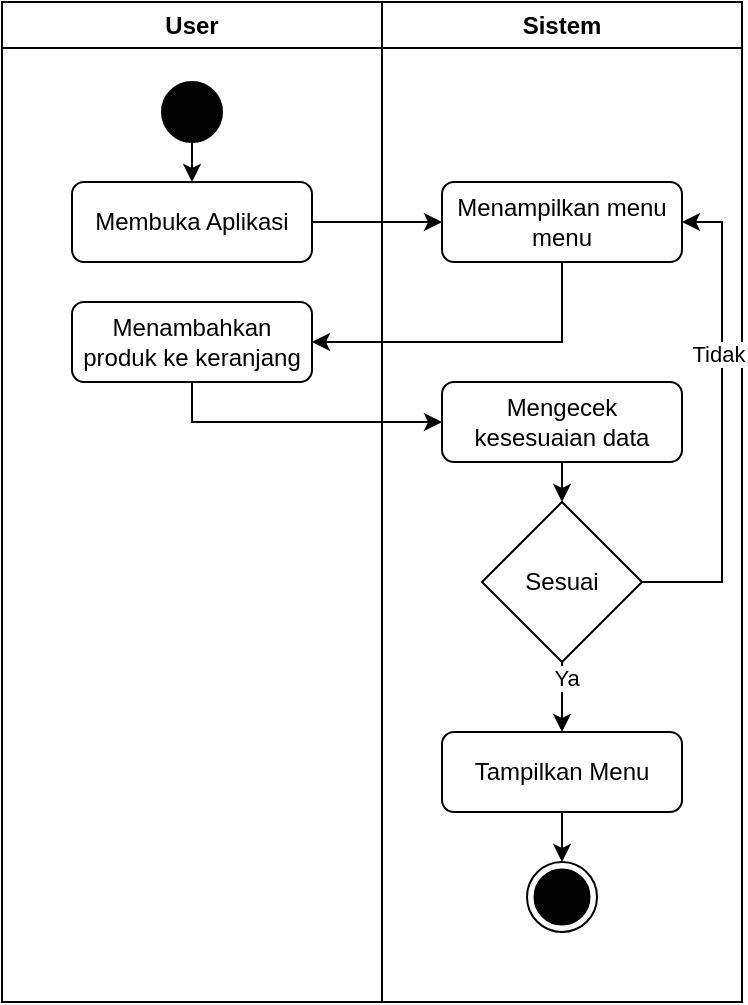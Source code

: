 <mxfile version="24.6.5" type="github">
  <diagram name="Page-1" id="PQpvzgl9xymPNwOv2N0A">
    <mxGraphModel dx="708" dy="397" grid="1" gridSize="10" guides="1" tooltips="1" connect="1" arrows="1" fold="1" page="1" pageScale="1" pageWidth="827" pageHeight="1169" math="0" shadow="0">
      <root>
        <mxCell id="0" />
        <mxCell id="1" parent="0" />
        <mxCell id="KWS7t6jafoBLZ8HItT5k-1" value="User" style="swimlane;whiteSpace=wrap;html=1;" vertex="1" parent="1">
          <mxGeometry x="200" y="50" width="190" height="500" as="geometry" />
        </mxCell>
        <mxCell id="KWS7t6jafoBLZ8HItT5k-2" style="edgeStyle=orthogonalEdgeStyle;rounded=0;orthogonalLoop=1;jettySize=auto;html=1;exitX=0.5;exitY=1;exitDx=0;exitDy=0;entryX=0.5;entryY=0;entryDx=0;entryDy=0;" edge="1" parent="KWS7t6jafoBLZ8HItT5k-1" source="KWS7t6jafoBLZ8HItT5k-3" target="KWS7t6jafoBLZ8HItT5k-4">
          <mxGeometry relative="1" as="geometry" />
        </mxCell>
        <mxCell id="KWS7t6jafoBLZ8HItT5k-3" value="" style="ellipse;whiteSpace=wrap;html=1;aspect=fixed;fillColor=#030303;" vertex="1" parent="KWS7t6jafoBLZ8HItT5k-1">
          <mxGeometry x="80" y="40" width="30" height="30" as="geometry" />
        </mxCell>
        <mxCell id="KWS7t6jafoBLZ8HItT5k-4" value="Membuka Aplikasi" style="rounded=1;whiteSpace=wrap;html=1;" vertex="1" parent="KWS7t6jafoBLZ8HItT5k-1">
          <mxGeometry x="35" y="90" width="120" height="40" as="geometry" />
        </mxCell>
        <mxCell id="KWS7t6jafoBLZ8HItT5k-5" value="Menambahkan produk ke keranjang" style="rounded=1;whiteSpace=wrap;html=1;" vertex="1" parent="KWS7t6jafoBLZ8HItT5k-1">
          <mxGeometry x="35" y="150" width="120" height="40" as="geometry" />
        </mxCell>
        <mxCell id="KWS7t6jafoBLZ8HItT5k-6" value="Sistem" style="swimlane;whiteSpace=wrap;html=1;" vertex="1" parent="1">
          <mxGeometry x="390" y="50" width="180" height="500" as="geometry" />
        </mxCell>
        <mxCell id="KWS7t6jafoBLZ8HItT5k-7" value="Menampilkan menu menu" style="rounded=1;whiteSpace=wrap;html=1;" vertex="1" parent="KWS7t6jafoBLZ8HItT5k-6">
          <mxGeometry x="30" y="90" width="120" height="40" as="geometry" />
        </mxCell>
        <mxCell id="KWS7t6jafoBLZ8HItT5k-8" style="edgeStyle=orthogonalEdgeStyle;rounded=0;orthogonalLoop=1;jettySize=auto;html=1;exitX=0.5;exitY=1;exitDx=0;exitDy=0;entryX=0.5;entryY=0;entryDx=0;entryDy=0;" edge="1" parent="KWS7t6jafoBLZ8HItT5k-6" source="KWS7t6jafoBLZ8HItT5k-9" target="KWS7t6jafoBLZ8HItT5k-14">
          <mxGeometry relative="1" as="geometry" />
        </mxCell>
        <mxCell id="KWS7t6jafoBLZ8HItT5k-9" value="Mengecek kesesuaian data" style="rounded=1;whiteSpace=wrap;html=1;" vertex="1" parent="KWS7t6jafoBLZ8HItT5k-6">
          <mxGeometry x="30" y="190" width="120" height="40" as="geometry" />
        </mxCell>
        <mxCell id="KWS7t6jafoBLZ8HItT5k-10" style="edgeStyle=orthogonalEdgeStyle;rounded=0;orthogonalLoop=1;jettySize=auto;html=1;exitX=1;exitY=0.5;exitDx=0;exitDy=0;entryX=1;entryY=0.5;entryDx=0;entryDy=0;" edge="1" parent="KWS7t6jafoBLZ8HItT5k-6" source="KWS7t6jafoBLZ8HItT5k-14" target="KWS7t6jafoBLZ8HItT5k-7">
          <mxGeometry relative="1" as="geometry">
            <Array as="points">
              <mxPoint x="170" y="290" />
              <mxPoint x="170" y="110" />
            </Array>
          </mxGeometry>
        </mxCell>
        <mxCell id="KWS7t6jafoBLZ8HItT5k-11" value="Tidak" style="edgeLabel;html=1;align=center;verticalAlign=middle;resizable=0;points=[];" vertex="1" connectable="0" parent="KWS7t6jafoBLZ8HItT5k-10">
          <mxGeometry x="0.282" y="2" relative="1" as="geometry">
            <mxPoint as="offset" />
          </mxGeometry>
        </mxCell>
        <mxCell id="KWS7t6jafoBLZ8HItT5k-12" style="edgeStyle=orthogonalEdgeStyle;rounded=0;orthogonalLoop=1;jettySize=auto;html=1;exitX=0.5;exitY=1;exitDx=0;exitDy=0;entryX=0.5;entryY=0;entryDx=0;entryDy=0;" edge="1" parent="KWS7t6jafoBLZ8HItT5k-6" source="KWS7t6jafoBLZ8HItT5k-14" target="KWS7t6jafoBLZ8HItT5k-16">
          <mxGeometry relative="1" as="geometry" />
        </mxCell>
        <mxCell id="KWS7t6jafoBLZ8HItT5k-13" value="Ya" style="edgeLabel;html=1;align=center;verticalAlign=middle;resizable=0;points=[];" vertex="1" connectable="0" parent="KWS7t6jafoBLZ8HItT5k-12">
          <mxGeometry x="-0.543" y="2" relative="1" as="geometry">
            <mxPoint as="offset" />
          </mxGeometry>
        </mxCell>
        <mxCell id="KWS7t6jafoBLZ8HItT5k-14" value="Sesuai" style="rhombus;whiteSpace=wrap;html=1;" vertex="1" parent="KWS7t6jafoBLZ8HItT5k-6">
          <mxGeometry x="50" y="250" width="80" height="80" as="geometry" />
        </mxCell>
        <mxCell id="KWS7t6jafoBLZ8HItT5k-15" style="edgeStyle=orthogonalEdgeStyle;rounded=0;orthogonalLoop=1;jettySize=auto;html=1;exitX=0.5;exitY=1;exitDx=0;exitDy=0;" edge="1" parent="KWS7t6jafoBLZ8HItT5k-6" source="KWS7t6jafoBLZ8HItT5k-16" target="KWS7t6jafoBLZ8HItT5k-17">
          <mxGeometry relative="1" as="geometry" />
        </mxCell>
        <mxCell id="KWS7t6jafoBLZ8HItT5k-16" value="Tampilkan Menu" style="rounded=1;whiteSpace=wrap;html=1;" vertex="1" parent="KWS7t6jafoBLZ8HItT5k-6">
          <mxGeometry x="30" y="365" width="120" height="40" as="geometry" />
        </mxCell>
        <mxCell id="KWS7t6jafoBLZ8HItT5k-17" value="" style="ellipse;whiteSpace=wrap;html=1;aspect=fixed;gradientColor=none;strokeColor=default;strokeWidth=1;" vertex="1" parent="KWS7t6jafoBLZ8HItT5k-6">
          <mxGeometry x="72.5" y="430" width="35" height="35" as="geometry" />
        </mxCell>
        <mxCell id="KWS7t6jafoBLZ8HItT5k-18" value="" style="ellipse;whiteSpace=wrap;html=1;aspect=fixed;fillColor=#030303;" vertex="1" parent="KWS7t6jafoBLZ8HItT5k-6">
          <mxGeometry x="76.25" y="433.75" width="27.5" height="27.5" as="geometry" />
        </mxCell>
        <mxCell id="KWS7t6jafoBLZ8HItT5k-19" style="edgeStyle=orthogonalEdgeStyle;rounded=0;orthogonalLoop=1;jettySize=auto;html=1;exitX=1;exitY=0.5;exitDx=0;exitDy=0;entryX=0;entryY=0.5;entryDx=0;entryDy=0;" edge="1" parent="1" source="KWS7t6jafoBLZ8HItT5k-4" target="KWS7t6jafoBLZ8HItT5k-7">
          <mxGeometry relative="1" as="geometry" />
        </mxCell>
        <mxCell id="KWS7t6jafoBLZ8HItT5k-20" style="edgeStyle=orthogonalEdgeStyle;rounded=0;orthogonalLoop=1;jettySize=auto;html=1;exitX=0.5;exitY=1;exitDx=0;exitDy=0;entryX=1;entryY=0.5;entryDx=0;entryDy=0;" edge="1" parent="1" source="KWS7t6jafoBLZ8HItT5k-7" target="KWS7t6jafoBLZ8HItT5k-5">
          <mxGeometry relative="1" as="geometry" />
        </mxCell>
        <mxCell id="KWS7t6jafoBLZ8HItT5k-21" style="edgeStyle=orthogonalEdgeStyle;rounded=0;orthogonalLoop=1;jettySize=auto;html=1;exitX=0.5;exitY=1;exitDx=0;exitDy=0;entryX=0;entryY=0.5;entryDx=0;entryDy=0;" edge="1" parent="1" source="KWS7t6jafoBLZ8HItT5k-5" target="KWS7t6jafoBLZ8HItT5k-9">
          <mxGeometry relative="1" as="geometry" />
        </mxCell>
      </root>
    </mxGraphModel>
  </diagram>
</mxfile>
